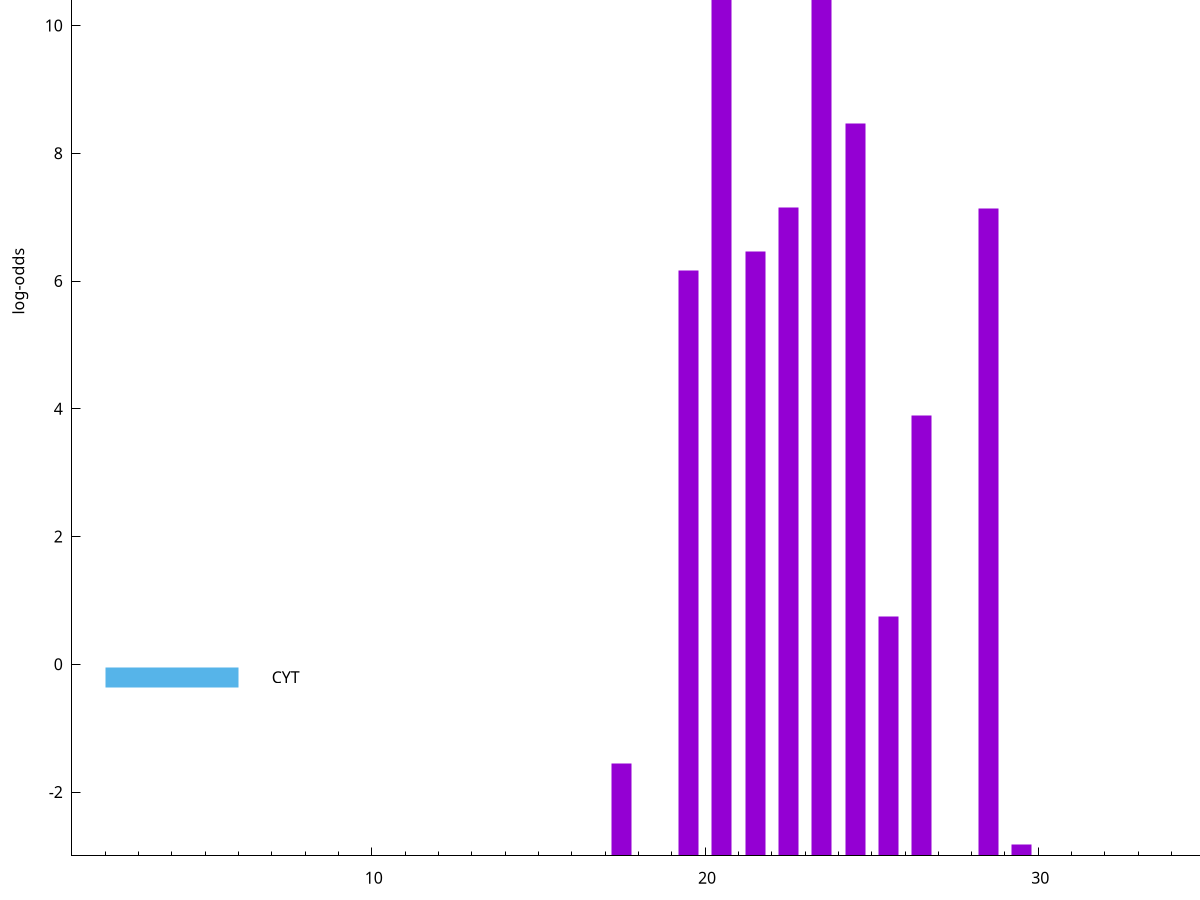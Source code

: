set title "LipoP predictions for SRR3996252.gff"
set size 2., 1.4
set xrange [1:70] 
set mxtics 10
set yrange [-3:15]
set y2range [0:18]
set ylabel "log-odds"
set term postscript eps color solid "Helvetica" 30
set output "SRR3996252.gff22.eps"
set arrow from 2,13.7048 to 6,13.7048 nohead lt 1 lw 20
set label "SpI" at 7,13.7048
set arrow from 2,-0.200913 to 6,-0.200913 nohead lt 3 lw 20
set label "CYT" at 7,-0.200913
set arrow from 2,13.7048 to 6,13.7048 nohead lt 1 lw 20
set label "SpI" at 7,13.7048
# NOTE: The scores below are the log-odds scores with the threshold
# NOTE: subtracted (a hack to make gnuplot make the histogram all
# NOTE: look nice).
plot "-" axes x1y2 title "" with impulses lt 1 lw 20
23.500000 16.285100
20.500000 14.320600
24.500000 11.464880
22.500000 10.147320
28.500000 10.144470
21.500000 9.460290
19.500000 9.158620
26.500000 6.889700
25.500000 3.744238
17.500000 1.447630
29.500000 0.178470
e
exit
